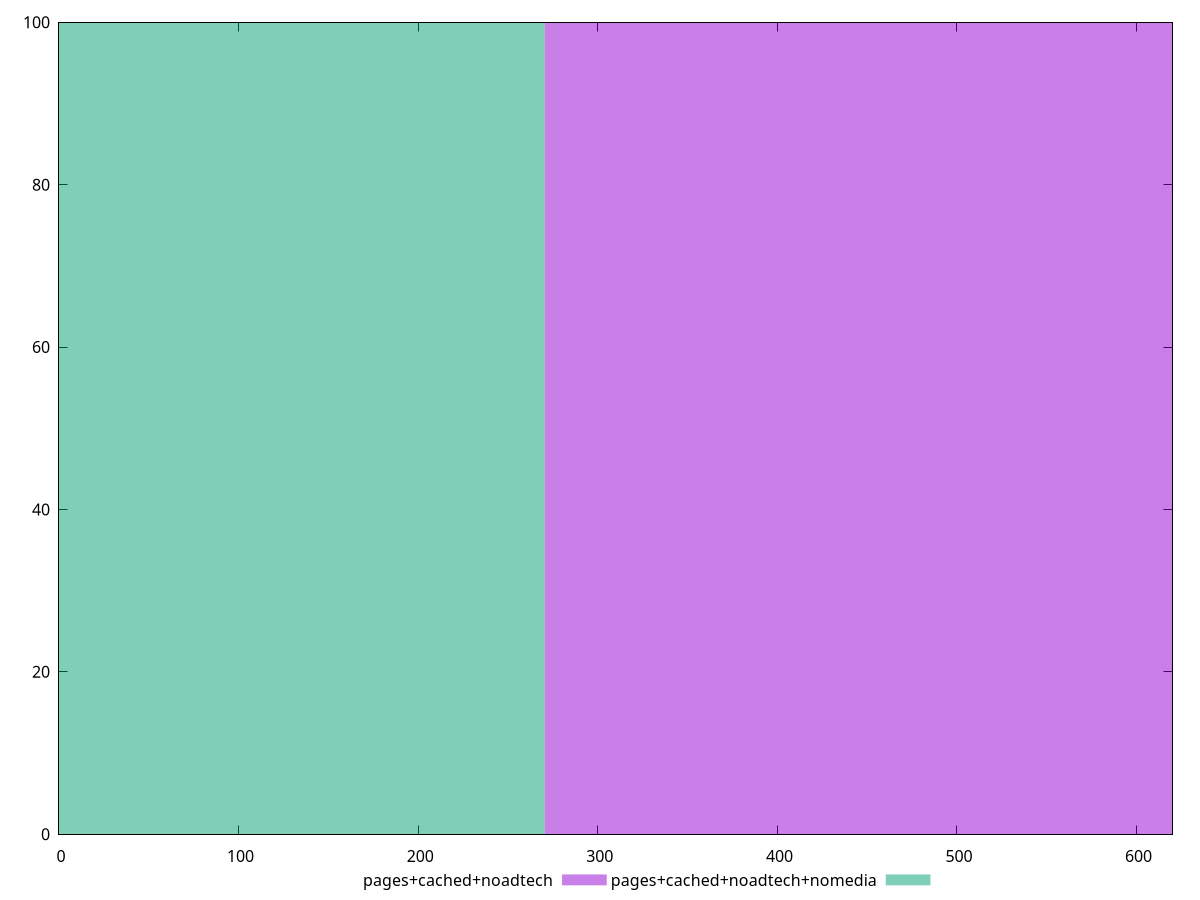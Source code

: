 reset

$pagesCachedNoadtech <<EOF
540.7886217496158 100
EOF

$pagesCachedNoadtechNomedia <<EOF
0 100
EOF

set key outside below
set boxwidth 540.7886217496158
set xrange [0:620]
set yrange [0:100]
set trange [0:100]
set style fill transparent solid 0.5 noborder
set terminal svg size 640, 500 enhanced background rgb 'white'
set output "report_00019_2021-02-10T18-14-37.922Z//uses-webp-images/comparison/histogram/2_vs_3.svg"

plot $pagesCachedNoadtech title "pages+cached+noadtech" with boxes, \
     $pagesCachedNoadtechNomedia title "pages+cached+noadtech+nomedia" with boxes

reset
